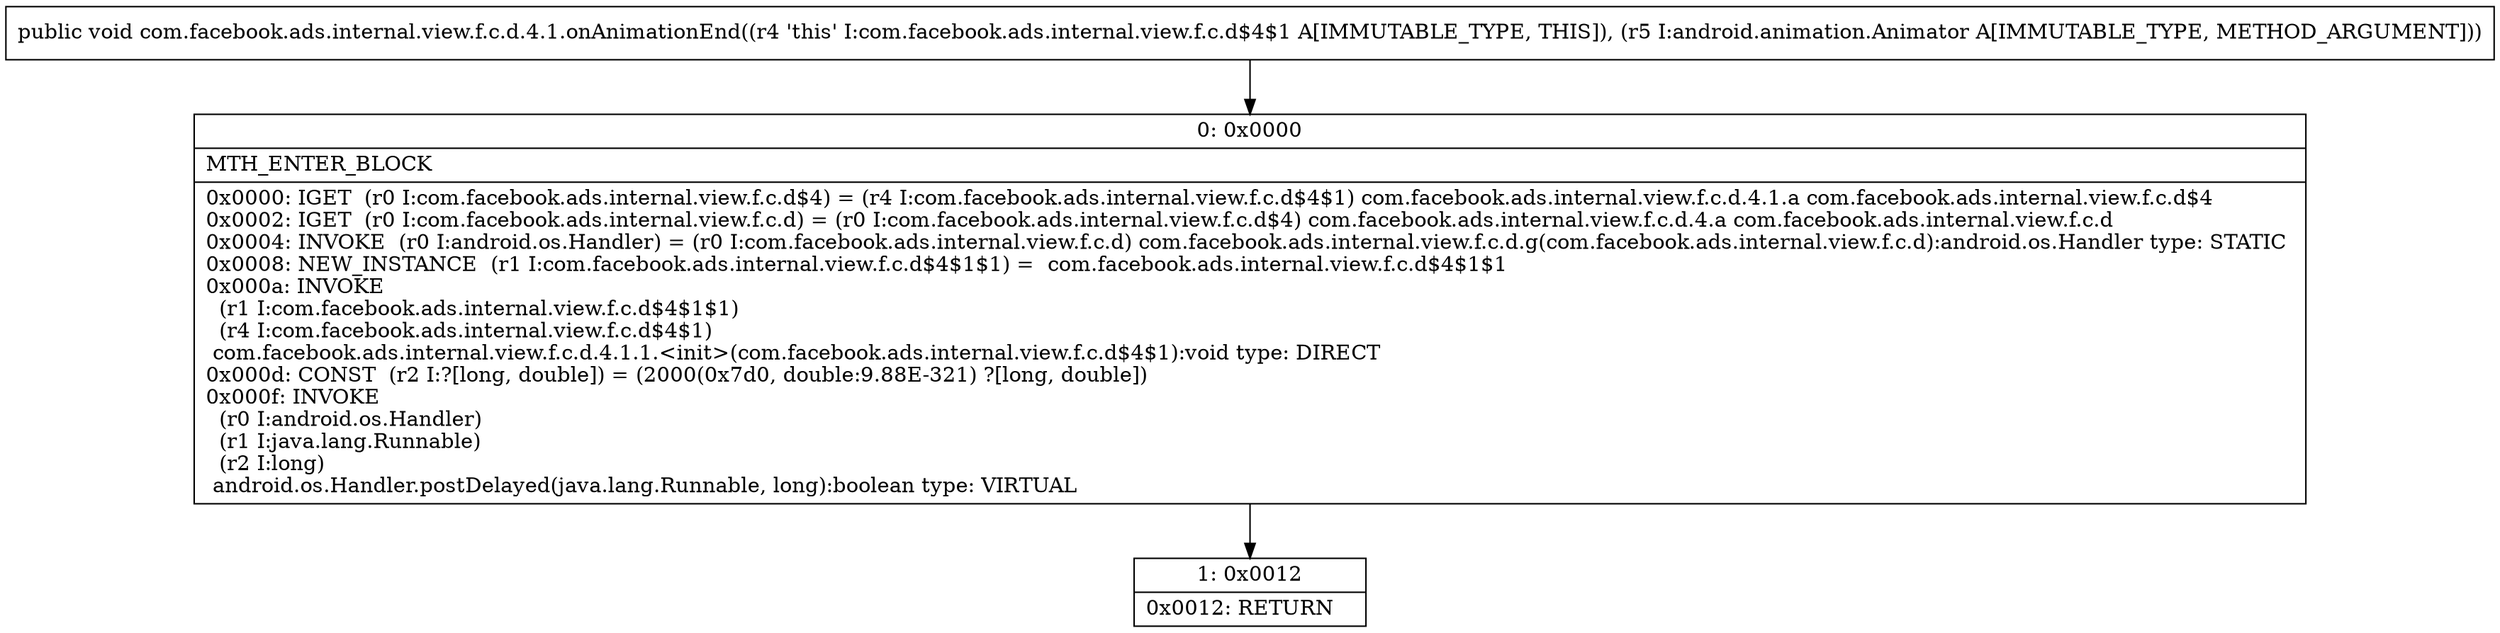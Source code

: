 digraph "CFG forcom.facebook.ads.internal.view.f.c.d.4.1.onAnimationEnd(Landroid\/animation\/Animator;)V" {
Node_0 [shape=record,label="{0\:\ 0x0000|MTH_ENTER_BLOCK\l|0x0000: IGET  (r0 I:com.facebook.ads.internal.view.f.c.d$4) = (r4 I:com.facebook.ads.internal.view.f.c.d$4$1) com.facebook.ads.internal.view.f.c.d.4.1.a com.facebook.ads.internal.view.f.c.d$4 \l0x0002: IGET  (r0 I:com.facebook.ads.internal.view.f.c.d) = (r0 I:com.facebook.ads.internal.view.f.c.d$4) com.facebook.ads.internal.view.f.c.d.4.a com.facebook.ads.internal.view.f.c.d \l0x0004: INVOKE  (r0 I:android.os.Handler) = (r0 I:com.facebook.ads.internal.view.f.c.d) com.facebook.ads.internal.view.f.c.d.g(com.facebook.ads.internal.view.f.c.d):android.os.Handler type: STATIC \l0x0008: NEW_INSTANCE  (r1 I:com.facebook.ads.internal.view.f.c.d$4$1$1) =  com.facebook.ads.internal.view.f.c.d$4$1$1 \l0x000a: INVOKE  \l  (r1 I:com.facebook.ads.internal.view.f.c.d$4$1$1)\l  (r4 I:com.facebook.ads.internal.view.f.c.d$4$1)\l com.facebook.ads.internal.view.f.c.d.4.1.1.\<init\>(com.facebook.ads.internal.view.f.c.d$4$1):void type: DIRECT \l0x000d: CONST  (r2 I:?[long, double]) = (2000(0x7d0, double:9.88E\-321) ?[long, double]) \l0x000f: INVOKE  \l  (r0 I:android.os.Handler)\l  (r1 I:java.lang.Runnable)\l  (r2 I:long)\l android.os.Handler.postDelayed(java.lang.Runnable, long):boolean type: VIRTUAL \l}"];
Node_1 [shape=record,label="{1\:\ 0x0012|0x0012: RETURN   \l}"];
MethodNode[shape=record,label="{public void com.facebook.ads.internal.view.f.c.d.4.1.onAnimationEnd((r4 'this' I:com.facebook.ads.internal.view.f.c.d$4$1 A[IMMUTABLE_TYPE, THIS]), (r5 I:android.animation.Animator A[IMMUTABLE_TYPE, METHOD_ARGUMENT])) }"];
MethodNode -> Node_0;
Node_0 -> Node_1;
}

